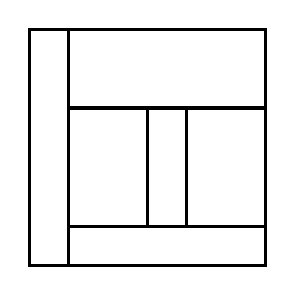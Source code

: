 \begin{tikzpicture}[very thick, scale=.5]
    \draw (0,0) rectangle (1,6);
    \draw (1,4) rectangle (6,6);
    \draw (1,1) rectangle (3,4);
    \draw (3,1) rectangle (4,4);
    \draw (4,1) rectangle (6,4);
    \draw (1,0) rectangle (6,1);
\end{tikzpicture}
